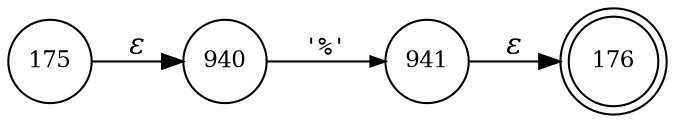 digraph ATN {
rankdir=LR;
s176[fontsize=11, label="176", shape=doublecircle, fixedsize=true, width=.6];
s940[fontsize=11,label="940", shape=circle, fixedsize=true, width=.55, peripheries=1];
s941[fontsize=11,label="941", shape=circle, fixedsize=true, width=.55, peripheries=1];
s175[fontsize=11,label="175", shape=circle, fixedsize=true, width=.55, peripheries=1];
s175 -> s940 [fontname="Times-Italic", label="&epsilon;"];
s940 -> s941 [fontsize=11, fontname="Courier", arrowsize=.7, label = "'%'", arrowhead = normal];
s941 -> s176 [fontname="Times-Italic", label="&epsilon;"];
}